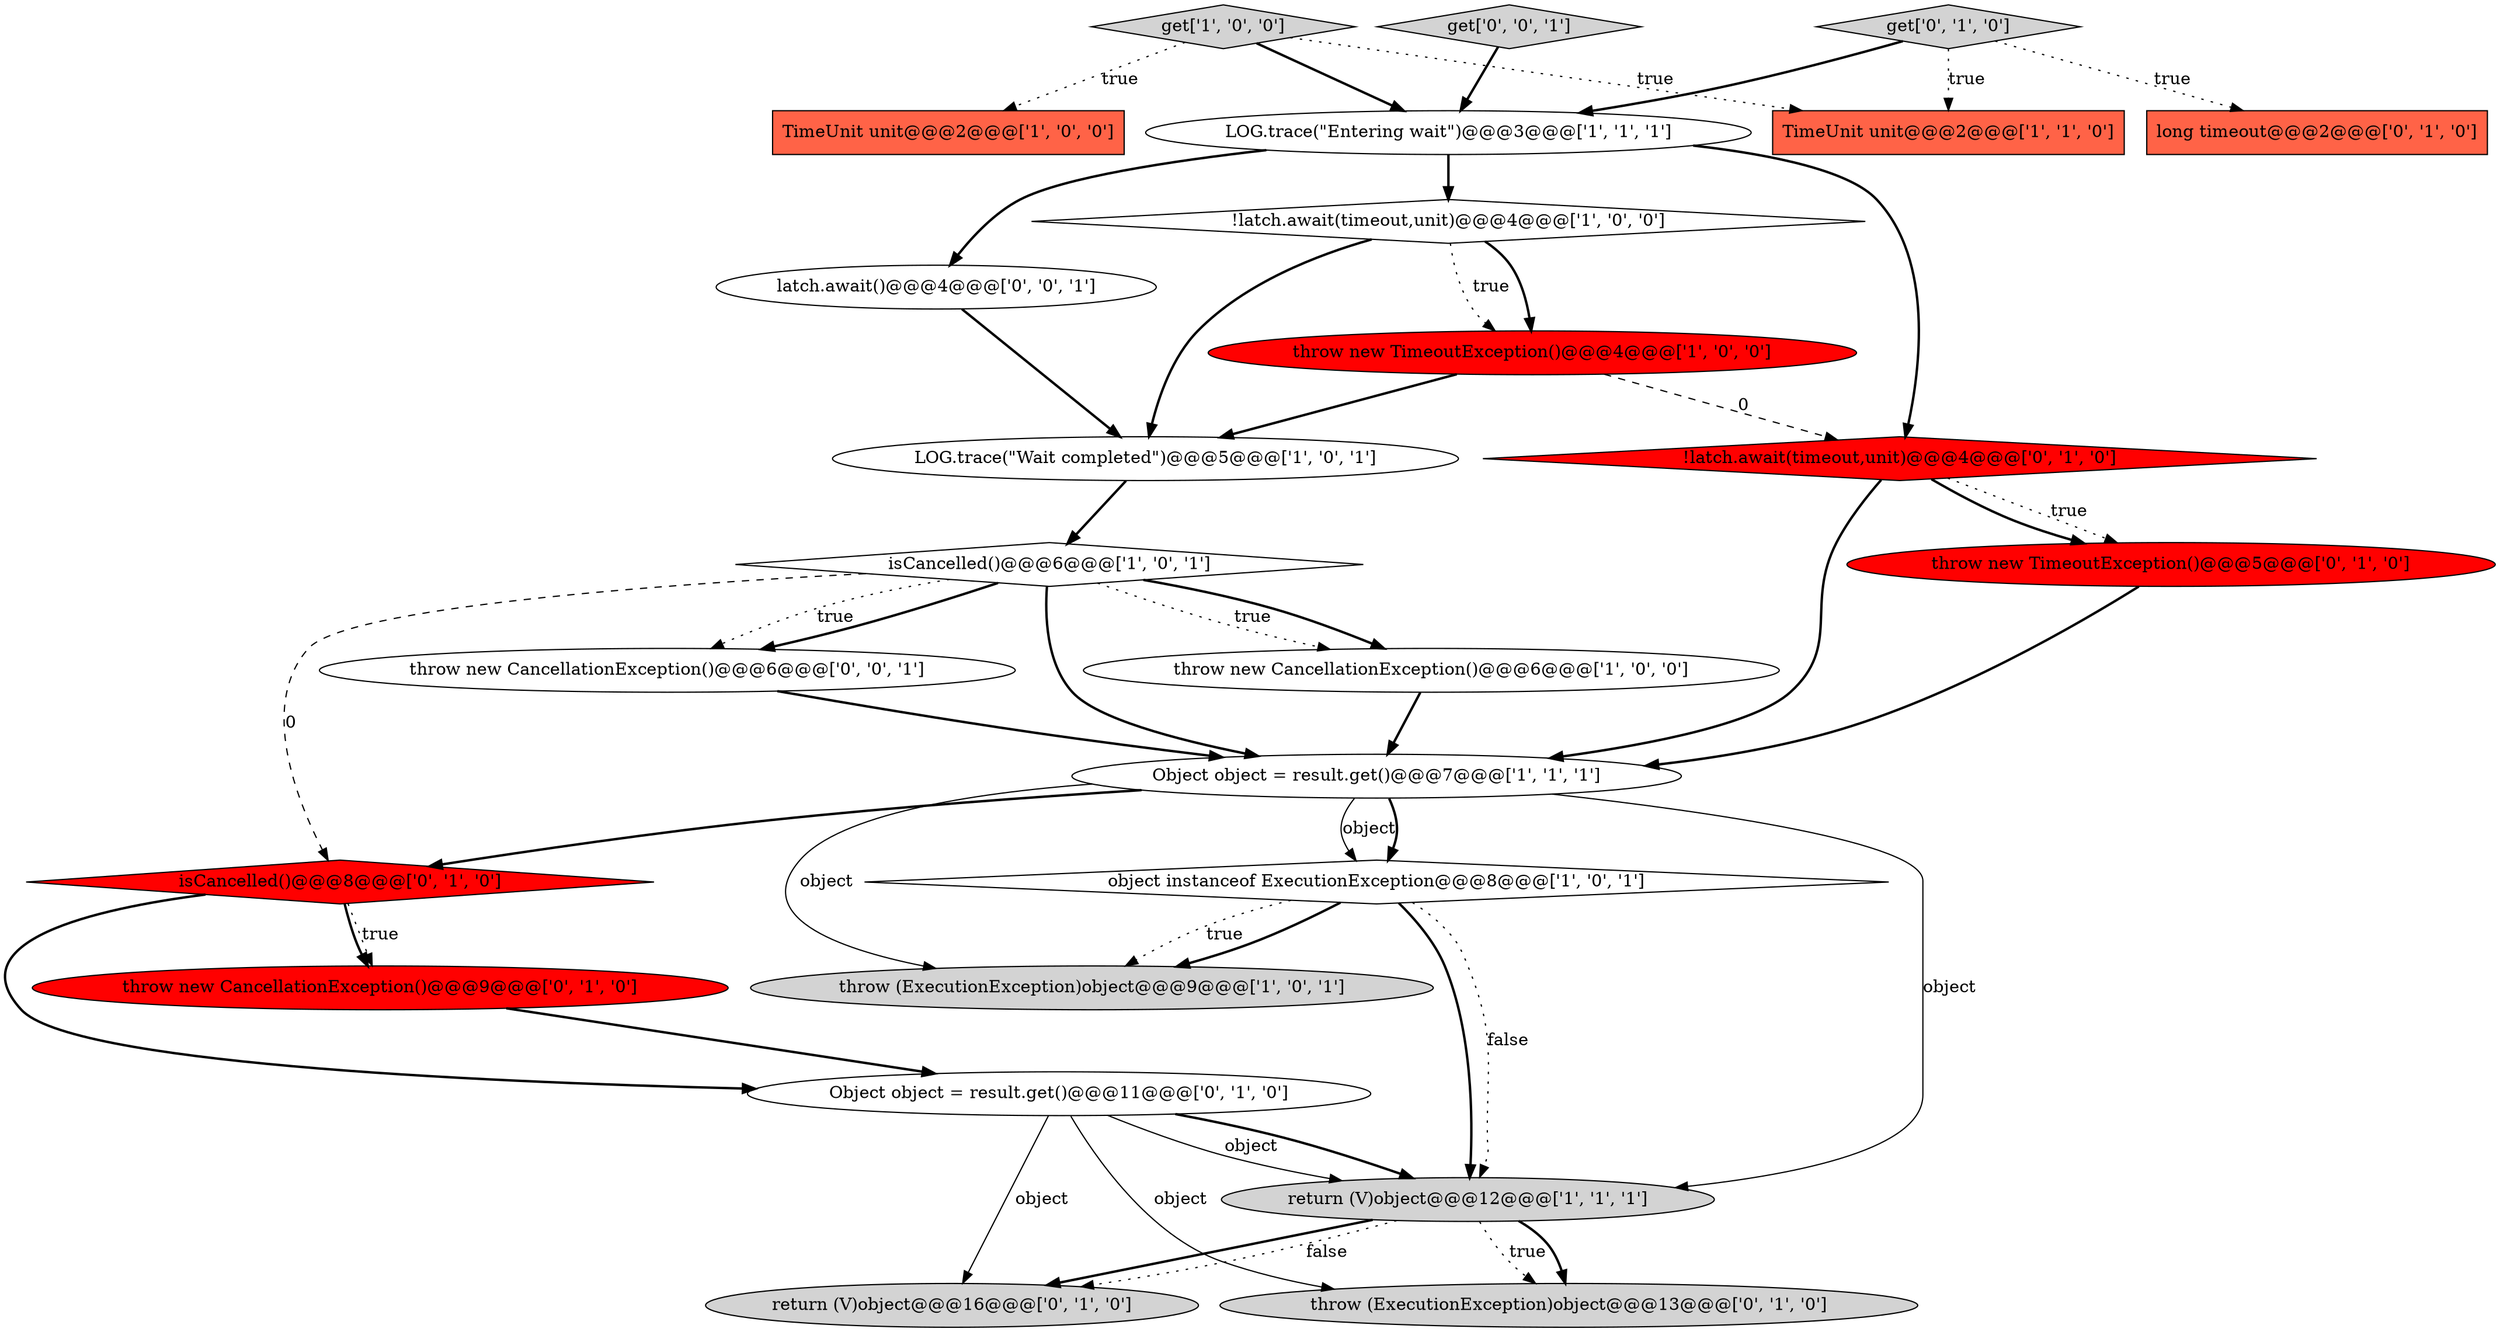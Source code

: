 digraph {
11 [style = filled, label = "isCancelled()@@@6@@@['1', '0', '1']", fillcolor = white, shape = diamond image = "AAA0AAABBB1BBB"];
21 [style = filled, label = "throw (ExecutionException)object@@@13@@@['0', '1', '0']", fillcolor = lightgray, shape = ellipse image = "AAA0AAABBB2BBB"];
3 [style = filled, label = "LOG.trace(\"Entering wait\")@@@3@@@['1', '1', '1']", fillcolor = white, shape = ellipse image = "AAA0AAABBB1BBB"];
23 [style = filled, label = "latch.await()@@@4@@@['0', '0', '1']", fillcolor = white, shape = ellipse image = "AAA0AAABBB3BBB"];
2 [style = filled, label = "TimeUnit unit@@@2@@@['1', '0', '0']", fillcolor = tomato, shape = box image = "AAA0AAABBB1BBB"];
0 [style = filled, label = "!latch.await(timeout,unit)@@@4@@@['1', '0', '0']", fillcolor = white, shape = diamond image = "AAA0AAABBB1BBB"];
18 [style = filled, label = "isCancelled()@@@8@@@['0', '1', '0']", fillcolor = red, shape = diamond image = "AAA1AAABBB2BBB"];
5 [style = filled, label = "throw new CancellationException()@@@6@@@['1', '0', '0']", fillcolor = white, shape = ellipse image = "AAA0AAABBB1BBB"];
24 [style = filled, label = "get['0', '0', '1']", fillcolor = lightgray, shape = diamond image = "AAA0AAABBB3BBB"];
17 [style = filled, label = "throw new CancellationException()@@@9@@@['0', '1', '0']", fillcolor = red, shape = ellipse image = "AAA1AAABBB2BBB"];
15 [style = filled, label = "long timeout@@@2@@@['0', '1', '0']", fillcolor = tomato, shape = box image = "AAA0AAABBB2BBB"];
8 [style = filled, label = "get['1', '0', '0']", fillcolor = lightgray, shape = diamond image = "AAA0AAABBB1BBB"];
6 [style = filled, label = "Object object = result.get()@@@7@@@['1', '1', '1']", fillcolor = white, shape = ellipse image = "AAA0AAABBB1BBB"];
9 [style = filled, label = "TimeUnit unit@@@2@@@['1', '1', '0']", fillcolor = tomato, shape = box image = "AAA0AAABBB1BBB"];
22 [style = filled, label = "throw new CancellationException()@@@6@@@['0', '0', '1']", fillcolor = white, shape = ellipse image = "AAA0AAABBB3BBB"];
19 [style = filled, label = "!latch.await(timeout,unit)@@@4@@@['0', '1', '0']", fillcolor = red, shape = diamond image = "AAA1AAABBB2BBB"];
14 [style = filled, label = "throw new TimeoutException()@@@5@@@['0', '1', '0']", fillcolor = red, shape = ellipse image = "AAA1AAABBB2BBB"];
10 [style = filled, label = "LOG.trace(\"Wait completed\")@@@5@@@['1', '0', '1']", fillcolor = white, shape = ellipse image = "AAA0AAABBB1BBB"];
13 [style = filled, label = "return (V)object@@@16@@@['0', '1', '0']", fillcolor = lightgray, shape = ellipse image = "AAA0AAABBB2BBB"];
4 [style = filled, label = "throw new TimeoutException()@@@4@@@['1', '0', '0']", fillcolor = red, shape = ellipse image = "AAA1AAABBB1BBB"];
1 [style = filled, label = "return (V)object@@@12@@@['1', '1', '1']", fillcolor = lightgray, shape = ellipse image = "AAA0AAABBB1BBB"];
12 [style = filled, label = "throw (ExecutionException)object@@@9@@@['1', '0', '1']", fillcolor = lightgray, shape = ellipse image = "AAA0AAABBB1BBB"];
7 [style = filled, label = "object instanceof ExecutionException@@@8@@@['1', '0', '1']", fillcolor = white, shape = diamond image = "AAA0AAABBB1BBB"];
16 [style = filled, label = "Object object = result.get()@@@11@@@['0', '1', '0']", fillcolor = white, shape = ellipse image = "AAA0AAABBB2BBB"];
20 [style = filled, label = "get['0', '1', '0']", fillcolor = lightgray, shape = diamond image = "AAA0AAABBB2BBB"];
4->10 [style = bold, label=""];
19->14 [style = dotted, label="true"];
7->1 [style = bold, label=""];
20->9 [style = dotted, label="true"];
7->12 [style = bold, label=""];
16->13 [style = solid, label="object"];
6->18 [style = bold, label=""];
8->2 [style = dotted, label="true"];
11->6 [style = bold, label=""];
0->4 [style = dotted, label="true"];
8->3 [style = bold, label=""];
20->15 [style = dotted, label="true"];
18->17 [style = bold, label=""];
1->21 [style = dotted, label="true"];
11->5 [style = dotted, label="true"];
20->3 [style = bold, label=""];
19->6 [style = bold, label=""];
11->22 [style = dotted, label="true"];
1->13 [style = bold, label=""];
3->0 [style = bold, label=""];
7->12 [style = dotted, label="true"];
6->1 [style = solid, label="object"];
11->5 [style = bold, label=""];
3->23 [style = bold, label=""];
0->10 [style = bold, label=""];
19->14 [style = bold, label=""];
5->6 [style = bold, label=""];
3->19 [style = bold, label=""];
16->1 [style = bold, label=""];
0->4 [style = bold, label=""];
16->21 [style = solid, label="object"];
1->21 [style = bold, label=""];
11->18 [style = dashed, label="0"];
23->10 [style = bold, label=""];
11->22 [style = bold, label=""];
16->1 [style = solid, label="object"];
6->7 [style = solid, label="object"];
4->19 [style = dashed, label="0"];
6->12 [style = solid, label="object"];
18->17 [style = dotted, label="true"];
8->9 [style = dotted, label="true"];
7->1 [style = dotted, label="false"];
6->7 [style = bold, label=""];
1->13 [style = dotted, label="false"];
24->3 [style = bold, label=""];
14->6 [style = bold, label=""];
17->16 [style = bold, label=""];
22->6 [style = bold, label=""];
10->11 [style = bold, label=""];
18->16 [style = bold, label=""];
}
